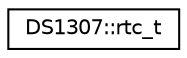 digraph "Graphical Class Hierarchy"
{
  edge [fontname="Helvetica",fontsize="10",labelfontname="Helvetica",labelfontsize="10"];
  node [fontname="Helvetica",fontsize="10",shape=record];
  rankdir="LR";
  Node1 [label="DS1307::rtc_t",height=0.2,width=0.4,color="black", fillcolor="white", style="filled",URL="$d7/df4/structDS1307_1_1rtc__t.html"];
}
